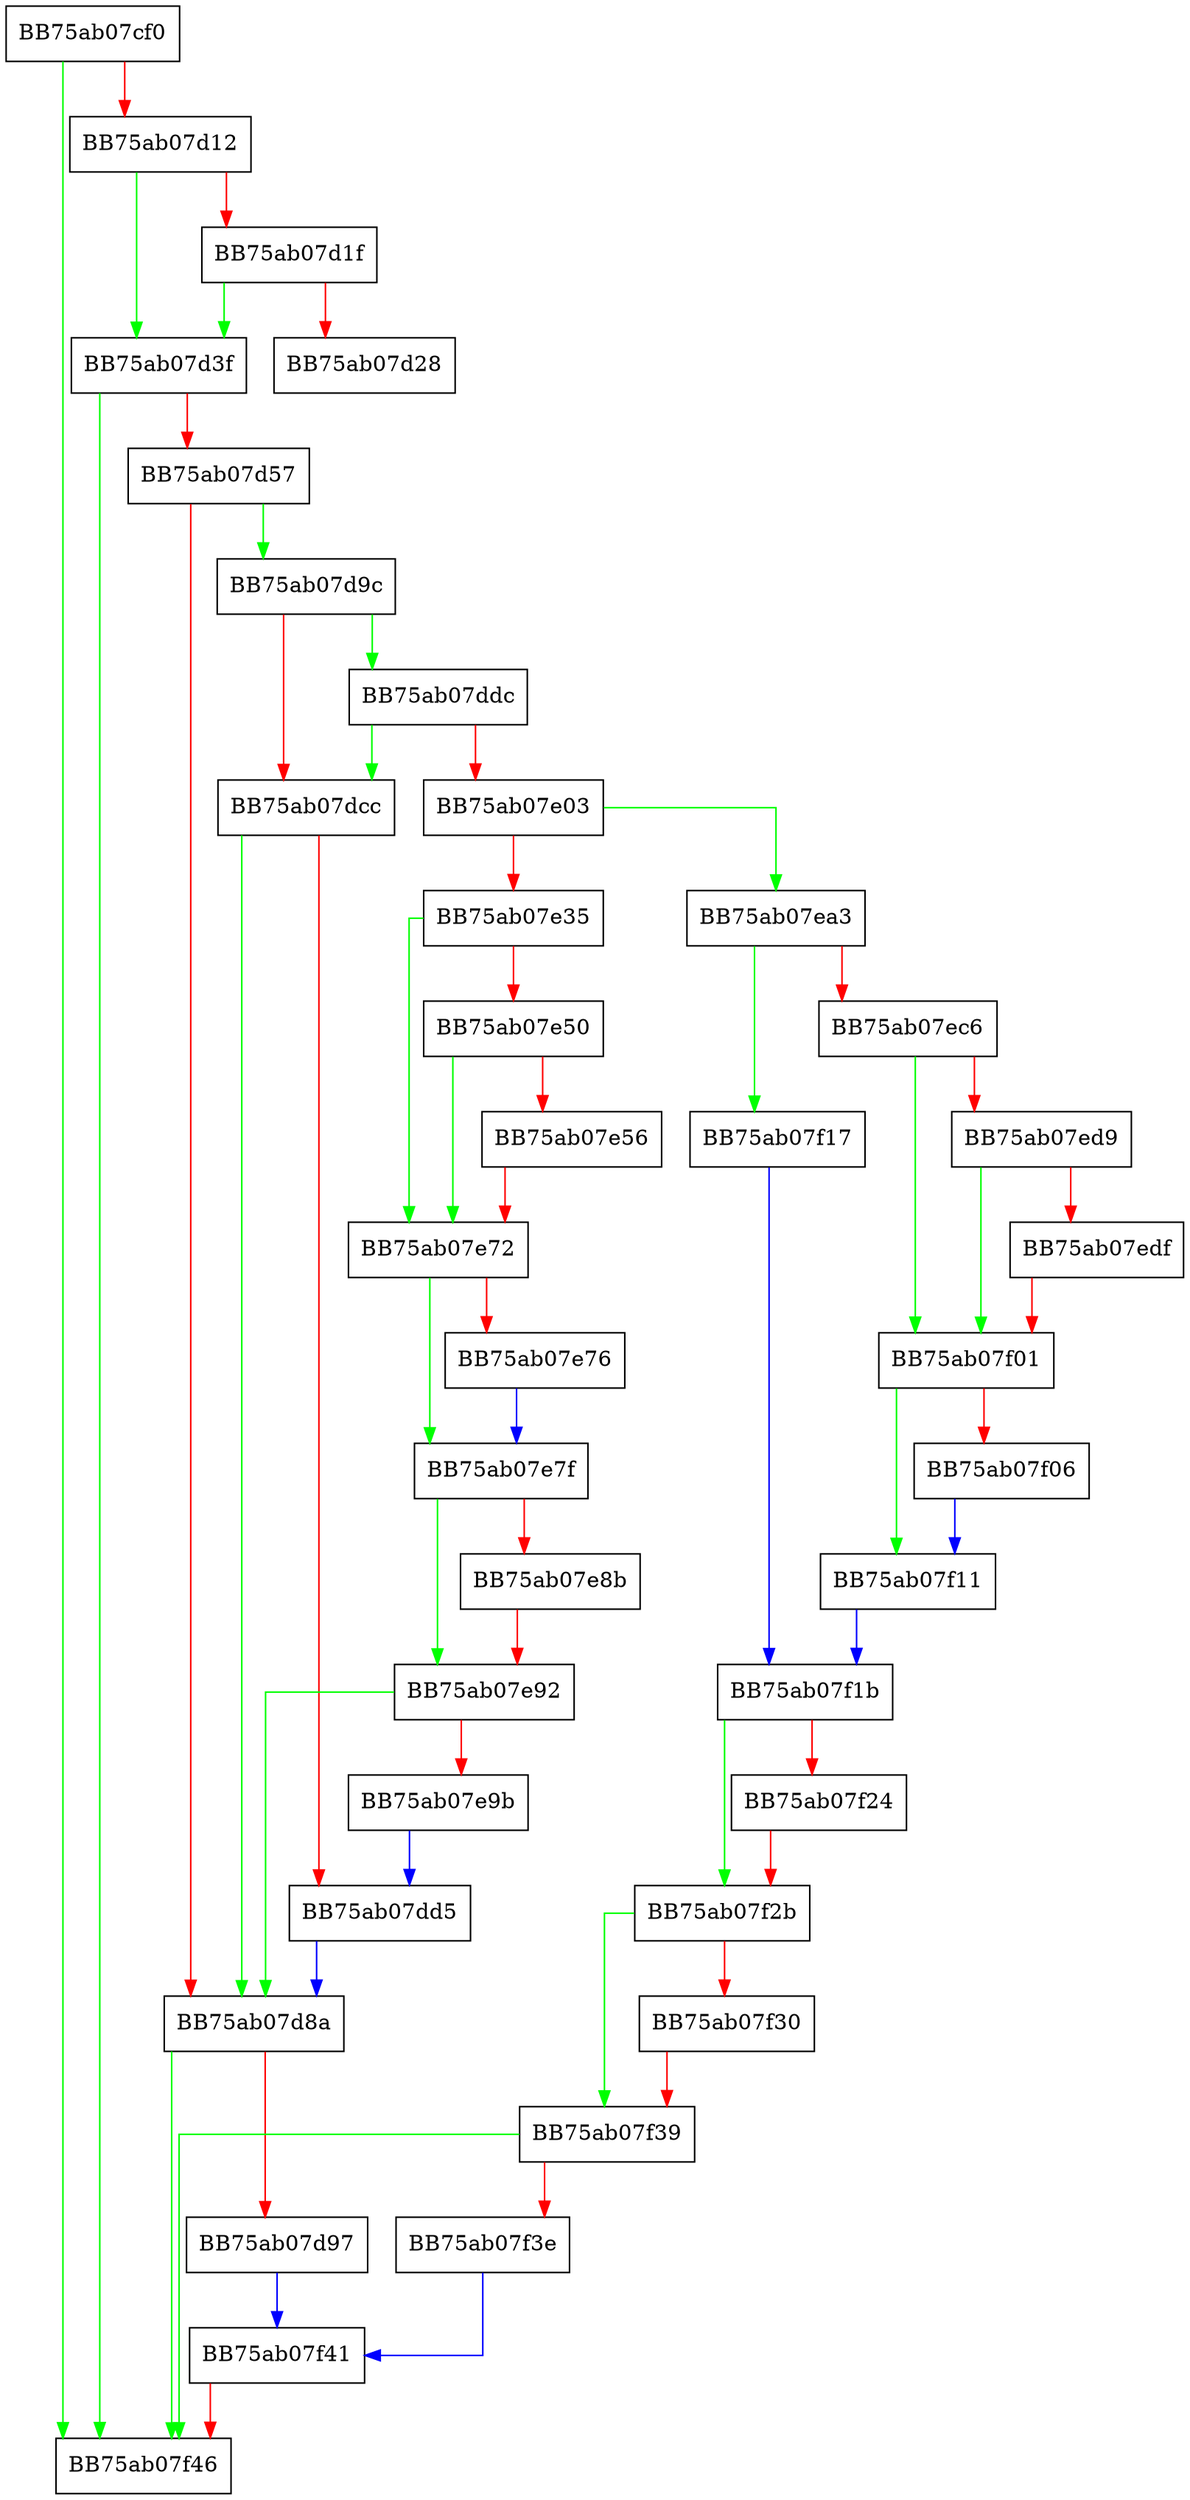 digraph ApplyFsSddl {
  node [shape="box"];
  graph [splines=ortho];
  BB75ab07cf0 -> BB75ab07f46 [color="green"];
  BB75ab07cf0 -> BB75ab07d12 [color="red"];
  BB75ab07d12 -> BB75ab07d3f [color="green"];
  BB75ab07d12 -> BB75ab07d1f [color="red"];
  BB75ab07d1f -> BB75ab07d3f [color="green"];
  BB75ab07d1f -> BB75ab07d28 [color="red"];
  BB75ab07d3f -> BB75ab07f46 [color="green"];
  BB75ab07d3f -> BB75ab07d57 [color="red"];
  BB75ab07d57 -> BB75ab07d9c [color="green"];
  BB75ab07d57 -> BB75ab07d8a [color="red"];
  BB75ab07d8a -> BB75ab07f46 [color="green"];
  BB75ab07d8a -> BB75ab07d97 [color="red"];
  BB75ab07d97 -> BB75ab07f41 [color="blue"];
  BB75ab07d9c -> BB75ab07ddc [color="green"];
  BB75ab07d9c -> BB75ab07dcc [color="red"];
  BB75ab07dcc -> BB75ab07d8a [color="green"];
  BB75ab07dcc -> BB75ab07dd5 [color="red"];
  BB75ab07dd5 -> BB75ab07d8a [color="blue"];
  BB75ab07ddc -> BB75ab07dcc [color="green"];
  BB75ab07ddc -> BB75ab07e03 [color="red"];
  BB75ab07e03 -> BB75ab07ea3 [color="green"];
  BB75ab07e03 -> BB75ab07e35 [color="red"];
  BB75ab07e35 -> BB75ab07e72 [color="green"];
  BB75ab07e35 -> BB75ab07e50 [color="red"];
  BB75ab07e50 -> BB75ab07e72 [color="green"];
  BB75ab07e50 -> BB75ab07e56 [color="red"];
  BB75ab07e56 -> BB75ab07e72 [color="red"];
  BB75ab07e72 -> BB75ab07e7f [color="green"];
  BB75ab07e72 -> BB75ab07e76 [color="red"];
  BB75ab07e76 -> BB75ab07e7f [color="blue"];
  BB75ab07e7f -> BB75ab07e92 [color="green"];
  BB75ab07e7f -> BB75ab07e8b [color="red"];
  BB75ab07e8b -> BB75ab07e92 [color="red"];
  BB75ab07e92 -> BB75ab07d8a [color="green"];
  BB75ab07e92 -> BB75ab07e9b [color="red"];
  BB75ab07e9b -> BB75ab07dd5 [color="blue"];
  BB75ab07ea3 -> BB75ab07f17 [color="green"];
  BB75ab07ea3 -> BB75ab07ec6 [color="red"];
  BB75ab07ec6 -> BB75ab07f01 [color="green"];
  BB75ab07ec6 -> BB75ab07ed9 [color="red"];
  BB75ab07ed9 -> BB75ab07f01 [color="green"];
  BB75ab07ed9 -> BB75ab07edf [color="red"];
  BB75ab07edf -> BB75ab07f01 [color="red"];
  BB75ab07f01 -> BB75ab07f11 [color="green"];
  BB75ab07f01 -> BB75ab07f06 [color="red"];
  BB75ab07f06 -> BB75ab07f11 [color="blue"];
  BB75ab07f11 -> BB75ab07f1b [color="blue"];
  BB75ab07f17 -> BB75ab07f1b [color="blue"];
  BB75ab07f1b -> BB75ab07f2b [color="green"];
  BB75ab07f1b -> BB75ab07f24 [color="red"];
  BB75ab07f24 -> BB75ab07f2b [color="red"];
  BB75ab07f2b -> BB75ab07f39 [color="green"];
  BB75ab07f2b -> BB75ab07f30 [color="red"];
  BB75ab07f30 -> BB75ab07f39 [color="red"];
  BB75ab07f39 -> BB75ab07f46 [color="green"];
  BB75ab07f39 -> BB75ab07f3e [color="red"];
  BB75ab07f3e -> BB75ab07f41 [color="blue"];
  BB75ab07f41 -> BB75ab07f46 [color="red"];
}